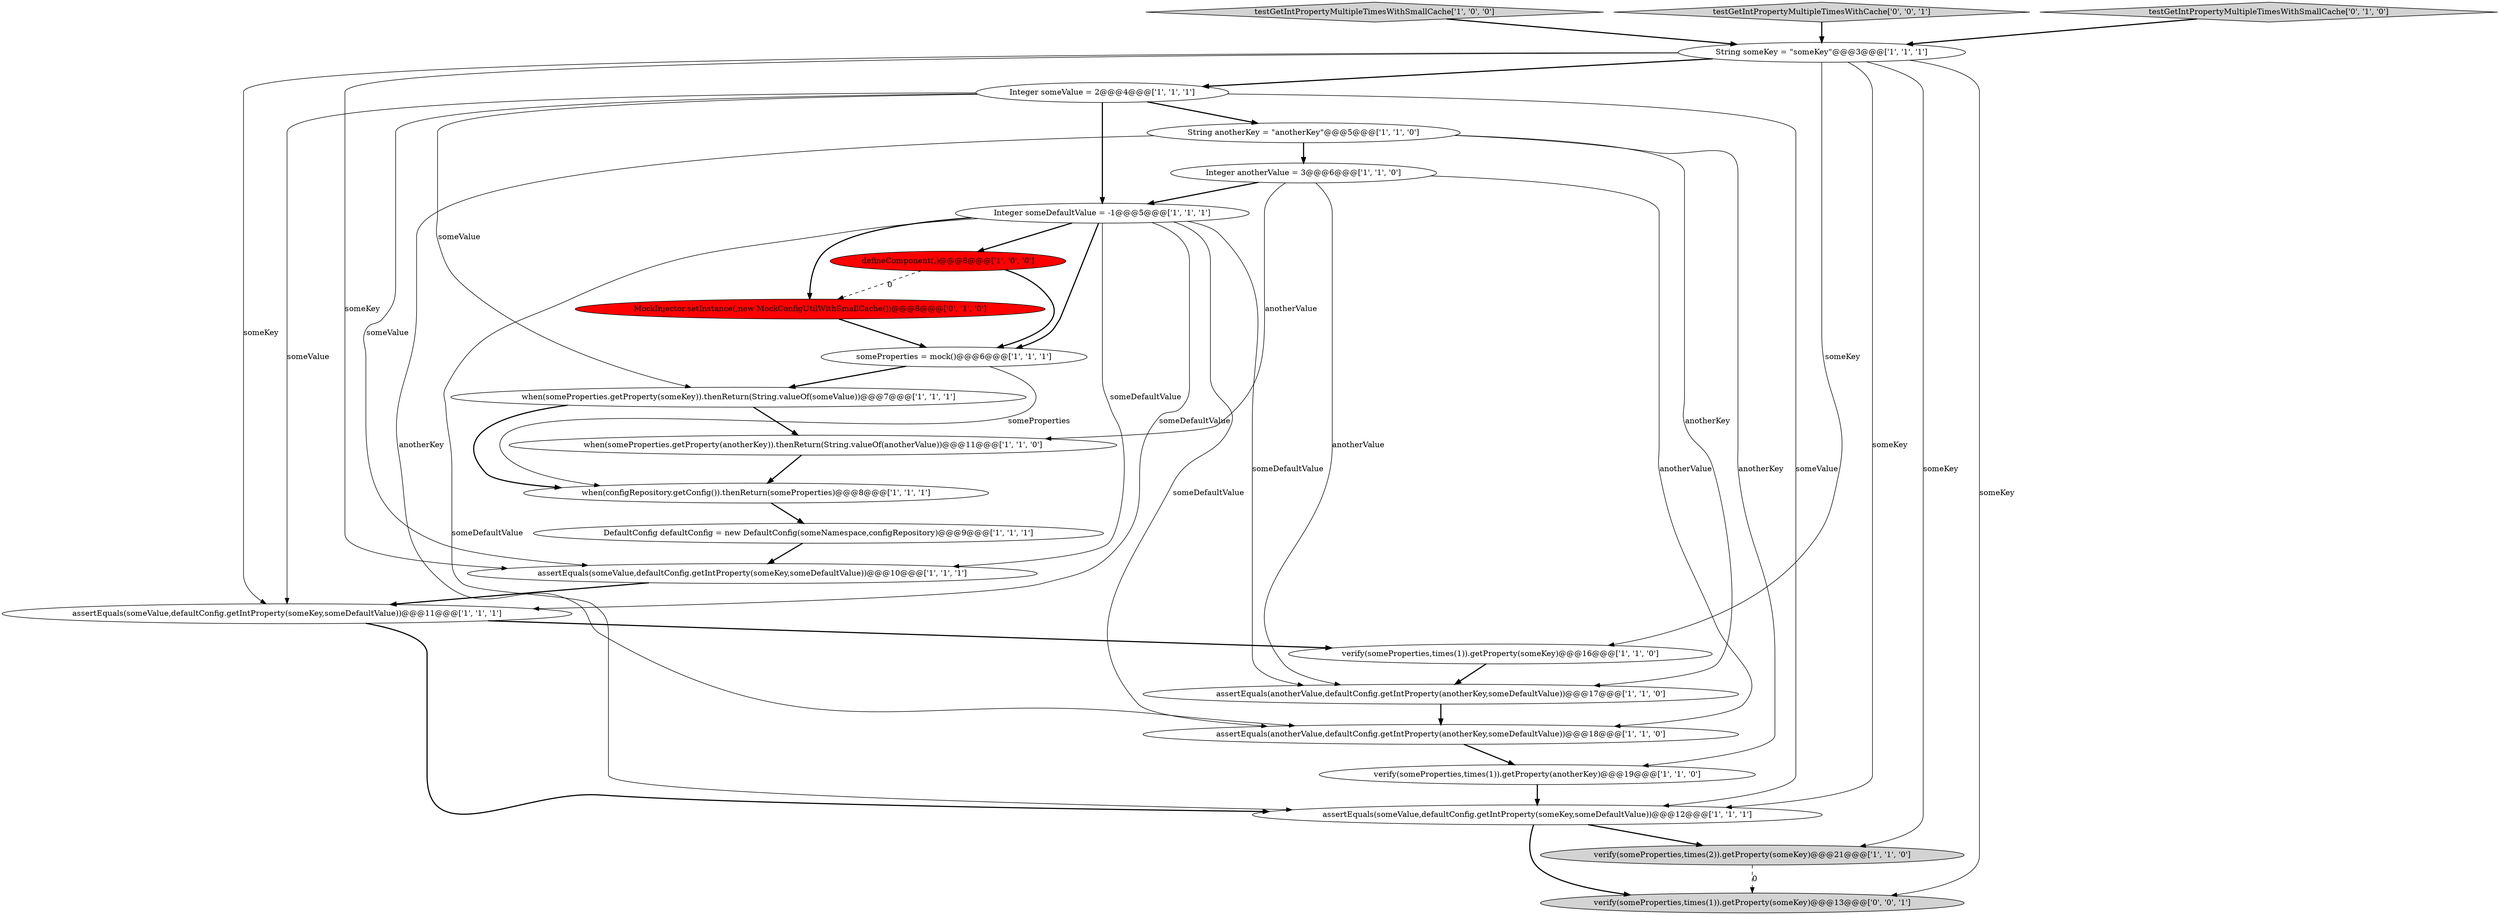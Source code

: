 digraph {
6 [style = filled, label = "verify(someProperties,times(1)).getProperty(anotherKey)@@@19@@@['1', '1', '0']", fillcolor = white, shape = ellipse image = "AAA0AAABBB1BBB"];
5 [style = filled, label = "assertEquals(anotherValue,defaultConfig.getIntProperty(anotherKey,someDefaultValue))@@@17@@@['1', '1', '0']", fillcolor = white, shape = ellipse image = "AAA0AAABBB1BBB"];
3 [style = filled, label = "Integer anotherValue = 3@@@6@@@['1', '1', '0']", fillcolor = white, shape = ellipse image = "AAA0AAABBB1BBB"];
14 [style = filled, label = "when(someProperties.getProperty(someKey)).thenReturn(String.valueOf(someValue))@@@7@@@['1', '1', '1']", fillcolor = white, shape = ellipse image = "AAA0AAABBB1BBB"];
19 [style = filled, label = "Integer someValue = 2@@@4@@@['1', '1', '1']", fillcolor = white, shape = ellipse image = "AAA0AAABBB1BBB"];
2 [style = filled, label = "String anotherKey = \"anotherKey\"@@@5@@@['1', '1', '0']", fillcolor = white, shape = ellipse image = "AAA0AAABBB1BBB"];
17 [style = filled, label = "verify(someProperties,times(1)).getProperty(someKey)@@@16@@@['1', '1', '0']", fillcolor = white, shape = ellipse image = "AAA0AAABBB1BBB"];
16 [style = filled, label = "assertEquals(someValue,defaultConfig.getIntProperty(someKey,someDefaultValue))@@@12@@@['1', '1', '1']", fillcolor = white, shape = ellipse image = "AAA0AAABBB1BBB"];
23 [style = filled, label = "verify(someProperties,times(1)).getProperty(someKey)@@@13@@@['0', '0', '1']", fillcolor = lightgray, shape = ellipse image = "AAA0AAABBB3BBB"];
9 [style = filled, label = "DefaultConfig defaultConfig = new DefaultConfig(someNamespace,configRepository)@@@9@@@['1', '1', '1']", fillcolor = white, shape = ellipse image = "AAA0AAABBB1BBB"];
0 [style = filled, label = "testGetIntPropertyMultipleTimesWithSmallCache['1', '0', '0']", fillcolor = lightgray, shape = diamond image = "AAA0AAABBB1BBB"];
4 [style = filled, label = "defineComponent(,)@@@8@@@['1', '0', '0']", fillcolor = red, shape = ellipse image = "AAA1AAABBB1BBB"];
13 [style = filled, label = "String someKey = \"someKey\"@@@3@@@['1', '1', '1']", fillcolor = white, shape = ellipse image = "AAA0AAABBB1BBB"];
22 [style = filled, label = "testGetIntPropertyMultipleTimesWithCache['0', '0', '1']", fillcolor = lightgray, shape = diamond image = "AAA0AAABBB3BBB"];
12 [style = filled, label = "assertEquals(someValue,defaultConfig.getIntProperty(someKey,someDefaultValue))@@@11@@@['1', '1', '1']", fillcolor = white, shape = ellipse image = "AAA0AAABBB1BBB"];
11 [style = filled, label = "assertEquals(someValue,defaultConfig.getIntProperty(someKey,someDefaultValue))@@@10@@@['1', '1', '1']", fillcolor = white, shape = ellipse image = "AAA0AAABBB1BBB"];
15 [style = filled, label = "assertEquals(anotherValue,defaultConfig.getIntProperty(anotherKey,someDefaultValue))@@@18@@@['1', '1', '0']", fillcolor = white, shape = ellipse image = "AAA0AAABBB1BBB"];
18 [style = filled, label = "Integer someDefaultValue = -1@@@5@@@['1', '1', '1']", fillcolor = white, shape = ellipse image = "AAA0AAABBB1BBB"];
10 [style = filled, label = "when(configRepository.getConfig()).thenReturn(someProperties)@@@8@@@['1', '1', '1']", fillcolor = white, shape = ellipse image = "AAA0AAABBB1BBB"];
21 [style = filled, label = "MockInjector.setInstance(,new MockConfigUtilWithSmallCache())@@@8@@@['0', '1', '0']", fillcolor = red, shape = ellipse image = "AAA1AAABBB2BBB"];
7 [style = filled, label = "when(someProperties.getProperty(anotherKey)).thenReturn(String.valueOf(anotherValue))@@@11@@@['1', '1', '0']", fillcolor = white, shape = ellipse image = "AAA0AAABBB1BBB"];
1 [style = filled, label = "someProperties = mock()@@@6@@@['1', '1', '1']", fillcolor = white, shape = ellipse image = "AAA0AAABBB1BBB"];
20 [style = filled, label = "testGetIntPropertyMultipleTimesWithSmallCache['0', '1', '0']", fillcolor = lightgray, shape = diamond image = "AAA0AAABBB2BBB"];
8 [style = filled, label = "verify(someProperties,times(2)).getProperty(someKey)@@@21@@@['1', '1', '0']", fillcolor = lightgray, shape = ellipse image = "AAA0AAABBB1BBB"];
17->5 [style = bold, label=""];
19->18 [style = bold, label=""];
20->13 [style = bold, label=""];
9->11 [style = bold, label=""];
0->13 [style = bold, label=""];
16->8 [style = bold, label=""];
7->10 [style = bold, label=""];
2->3 [style = bold, label=""];
18->15 [style = solid, label="someDefaultValue"];
12->17 [style = bold, label=""];
13->16 [style = solid, label="someKey"];
18->12 [style = solid, label="someDefaultValue"];
14->10 [style = bold, label=""];
5->15 [style = bold, label=""];
13->23 [style = solid, label="someKey"];
11->12 [style = bold, label=""];
15->6 [style = bold, label=""];
12->16 [style = bold, label=""];
19->2 [style = bold, label=""];
16->23 [style = bold, label=""];
19->14 [style = solid, label="someValue"];
1->10 [style = solid, label="someProperties"];
4->21 [style = dashed, label="0"];
2->15 [style = solid, label="anotherKey"];
19->16 [style = solid, label="someValue"];
14->7 [style = bold, label=""];
3->18 [style = bold, label=""];
3->5 [style = solid, label="anotherValue"];
3->7 [style = solid, label="anotherValue"];
18->11 [style = solid, label="someDefaultValue"];
13->19 [style = bold, label=""];
3->15 [style = solid, label="anotherValue"];
13->17 [style = solid, label="someKey"];
18->4 [style = bold, label=""];
18->1 [style = bold, label=""];
2->5 [style = solid, label="anotherKey"];
6->16 [style = bold, label=""];
18->16 [style = solid, label="someDefaultValue"];
13->11 [style = solid, label="someKey"];
21->1 [style = bold, label=""];
13->8 [style = solid, label="someKey"];
2->6 [style = solid, label="anotherKey"];
18->5 [style = solid, label="someDefaultValue"];
1->14 [style = bold, label=""];
4->1 [style = bold, label=""];
10->9 [style = bold, label=""];
19->12 [style = solid, label="someValue"];
18->21 [style = bold, label=""];
13->12 [style = solid, label="someKey"];
19->11 [style = solid, label="someValue"];
22->13 [style = bold, label=""];
8->23 [style = dashed, label="0"];
}
